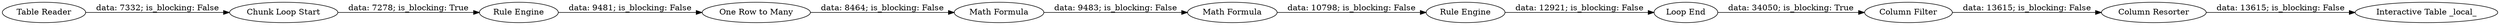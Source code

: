 digraph {
	"-3252258747419764248_42" [label="Column Filter"]
	"-3252258747419764248_36" [label="Chunk Loop Start"]
	"-3252258747419764248_38" [label="Rule Engine"]
	"-3252258747419764248_32" [label="Table Reader"]
	"-3252258747419764248_33" [label="Rule Engine"]
	"-3252258747419764248_39" [label="Math Formula"]
	"-3252258747419764248_44" [label="Interactive Table _local_"]
	"-3252258747419764248_41" [label="Loop End"]
	"-3252258747419764248_34" [label="One Row to Many"]
	"-3252258747419764248_43" [label="Column Resorter"]
	"-3252258747419764248_35" [label="Math Formula"]
	"-3252258747419764248_41" -> "-3252258747419764248_42" [label="data: 34050; is_blocking: True"]
	"-3252258747419764248_33" -> "-3252258747419764248_34" [label="data: 9481; is_blocking: False"]
	"-3252258747419764248_38" -> "-3252258747419764248_41" [label="data: 12921; is_blocking: False"]
	"-3252258747419764248_39" -> "-3252258747419764248_38" [label="data: 10798; is_blocking: False"]
	"-3252258747419764248_32" -> "-3252258747419764248_36" [label="data: 7332; is_blocking: False"]
	"-3252258747419764248_36" -> "-3252258747419764248_33" [label="data: 7278; is_blocking: True"]
	"-3252258747419764248_35" -> "-3252258747419764248_39" [label="data: 9483; is_blocking: False"]
	"-3252258747419764248_43" -> "-3252258747419764248_44" [label="data: 13615; is_blocking: False"]
	"-3252258747419764248_34" -> "-3252258747419764248_35" [label="data: 8464; is_blocking: False"]
	"-3252258747419764248_42" -> "-3252258747419764248_43" [label="data: 13615; is_blocking: False"]
	rankdir=LR
}
